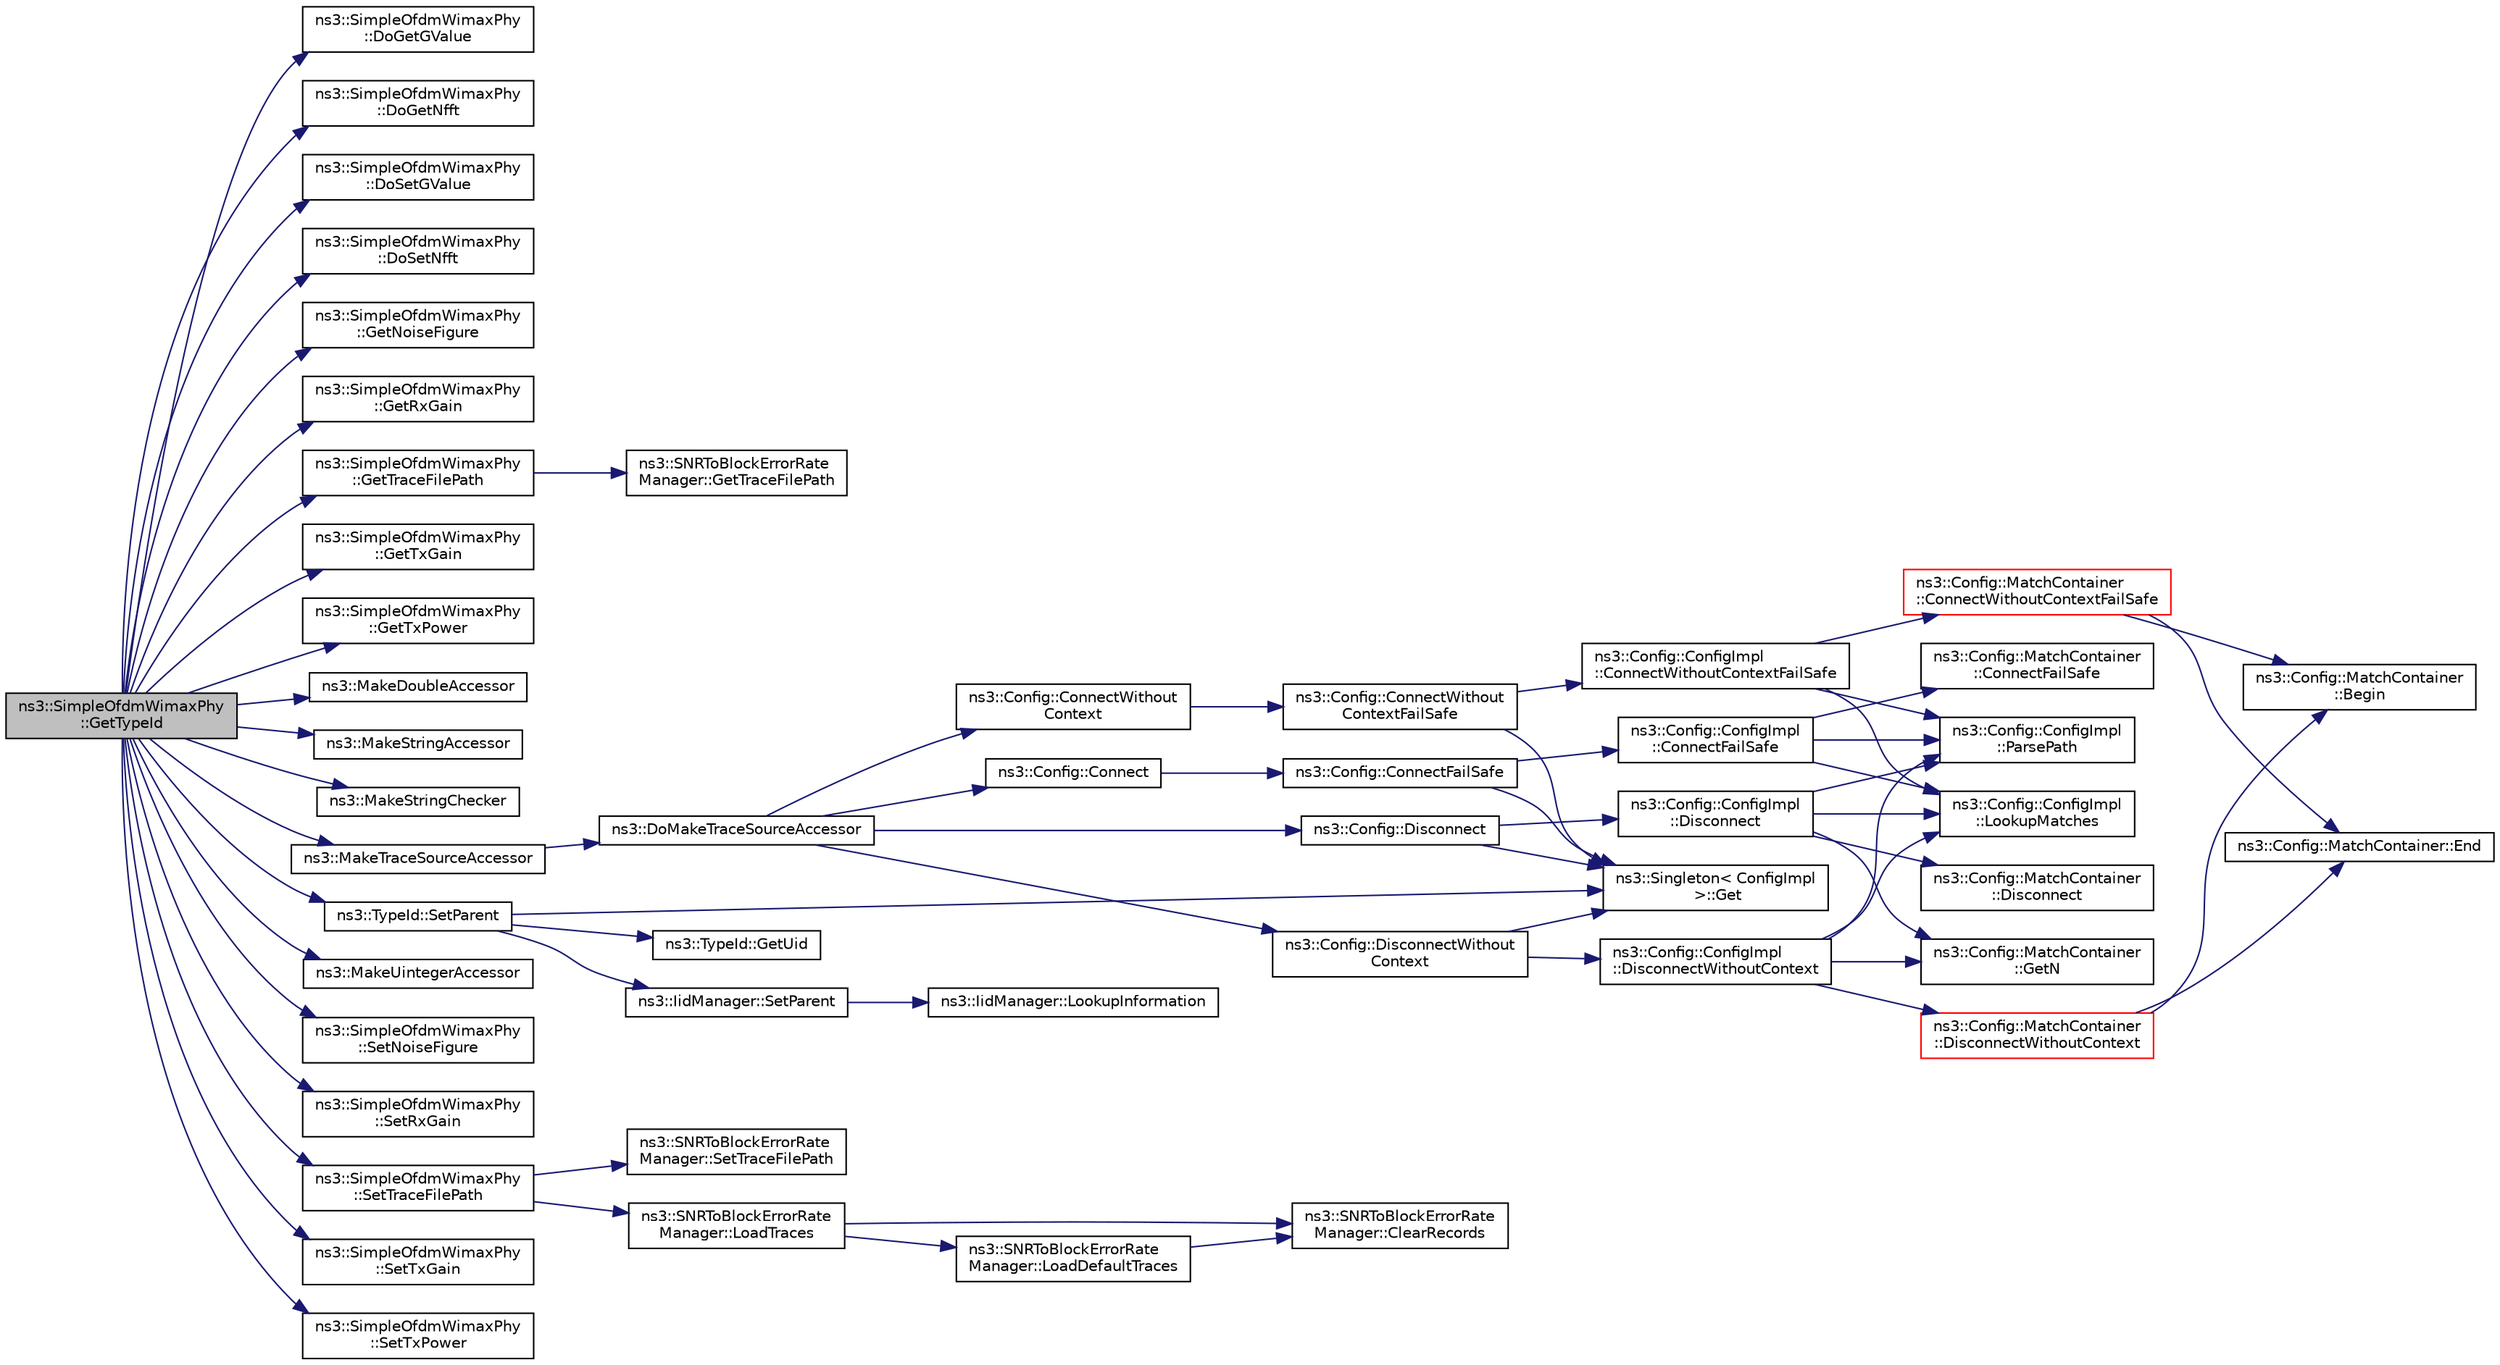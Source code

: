 digraph "ns3::SimpleOfdmWimaxPhy::GetTypeId"
{
 // LATEX_PDF_SIZE
  edge [fontname="Helvetica",fontsize="10",labelfontname="Helvetica",labelfontsize="10"];
  node [fontname="Helvetica",fontsize="10",shape=record];
  rankdir="LR";
  Node1 [label="ns3::SimpleOfdmWimaxPhy\l::GetTypeId",height=0.2,width=0.4,color="black", fillcolor="grey75", style="filled", fontcolor="black",tooltip="Get the type ID."];
  Node1 -> Node2 [color="midnightblue",fontsize="10",style="solid",fontname="Helvetica"];
  Node2 [label="ns3::SimpleOfdmWimaxPhy\l::DoGetGValue",height=0.2,width=0.4,color="black", fillcolor="white", style="filled",URL="$classns3_1_1_simple_ofdm_wimax_phy.html#a50c7ce08142e7fef8740c085c874a042",tooltip="Get G value."];
  Node1 -> Node3 [color="midnightblue",fontsize="10",style="solid",fontname="Helvetica"];
  Node3 [label="ns3::SimpleOfdmWimaxPhy\l::DoGetNfft",height=0.2,width=0.4,color="black", fillcolor="white", style="filled",URL="$classns3_1_1_simple_ofdm_wimax_phy.html#a6b8ea7e19ebe33c92b3e3c5ccd39bc9e",tooltip="Get NFFT."];
  Node1 -> Node4 [color="midnightblue",fontsize="10",style="solid",fontname="Helvetica"];
  Node4 [label="ns3::SimpleOfdmWimaxPhy\l::DoSetGValue",height=0.2,width=0.4,color="black", fillcolor="white", style="filled",URL="$classns3_1_1_simple_ofdm_wimax_phy.html#a18db48588368edf80959491e93517ecc",tooltip="Set G value."];
  Node1 -> Node5 [color="midnightblue",fontsize="10",style="solid",fontname="Helvetica"];
  Node5 [label="ns3::SimpleOfdmWimaxPhy\l::DoSetNfft",height=0.2,width=0.4,color="black", fillcolor="white", style="filled",URL="$classns3_1_1_simple_ofdm_wimax_phy.html#a51906271c767f4880fe489b6567603b5",tooltip="Set NFFT."];
  Node1 -> Node6 [color="midnightblue",fontsize="10",style="solid",fontname="Helvetica"];
  Node6 [label="ns3::SimpleOfdmWimaxPhy\l::GetNoiseFigure",height=0.2,width=0.4,color="black", fillcolor="white", style="filled",URL="$classns3_1_1_simple_ofdm_wimax_phy.html#a044814906969618b5eb56503304eb1df",tooltip=" "];
  Node1 -> Node7 [color="midnightblue",fontsize="10",style="solid",fontname="Helvetica"];
  Node7 [label="ns3::SimpleOfdmWimaxPhy\l::GetRxGain",height=0.2,width=0.4,color="black", fillcolor="white", style="filled",URL="$classns3_1_1_simple_ofdm_wimax_phy.html#af4d553a9e8f37d21e86689e1e1d229c3",tooltip="Get receive gain."];
  Node1 -> Node8 [color="midnightblue",fontsize="10",style="solid",fontname="Helvetica"];
  Node8 [label="ns3::SimpleOfdmWimaxPhy\l::GetTraceFilePath",height=0.2,width=0.4,color="black", fillcolor="white", style="filled",URL="$classns3_1_1_simple_ofdm_wimax_phy.html#a871659286ea328fd78ffccc4aaef6a5a",tooltip="Get trace file path."];
  Node8 -> Node9 [color="midnightblue",fontsize="10",style="solid",fontname="Helvetica"];
  Node9 [label="ns3::SNRToBlockErrorRate\lManager::GetTraceFilePath",height=0.2,width=0.4,color="black", fillcolor="white", style="filled",URL="$classns3_1_1_s_n_r_to_block_error_rate_manager.html#a72f2b396f2cdebc877798500bfb8c8aa",tooltip=" "];
  Node1 -> Node10 [color="midnightblue",fontsize="10",style="solid",fontname="Helvetica"];
  Node10 [label="ns3::SimpleOfdmWimaxPhy\l::GetTxGain",height=0.2,width=0.4,color="black", fillcolor="white", style="filled",URL="$classns3_1_1_simple_ofdm_wimax_phy.html#a9e8df8d1fcfcbf0d8b950242eb333b57",tooltip="Get transmit gain."];
  Node1 -> Node11 [color="midnightblue",fontsize="10",style="solid",fontname="Helvetica"];
  Node11 [label="ns3::SimpleOfdmWimaxPhy\l::GetTxPower",height=0.2,width=0.4,color="black", fillcolor="white", style="filled",URL="$classns3_1_1_simple_ofdm_wimax_phy.html#aae06bb2b484eff1f0e86dfbfe25fe711",tooltip=" "];
  Node1 -> Node12 [color="midnightblue",fontsize="10",style="solid",fontname="Helvetica"];
  Node12 [label="ns3::MakeDoubleAccessor",height=0.2,width=0.4,color="black", fillcolor="white", style="filled",URL="$group__attribute___double.html#gaef08ccdef7ff644dc39aa7b24a2f740f",tooltip="Create an AttributeAccessor for a class data member, or a lone class get functor or set method."];
  Node1 -> Node13 [color="midnightblue",fontsize="10",style="solid",fontname="Helvetica"];
  Node13 [label="ns3::MakeStringAccessor",height=0.2,width=0.4,color="black", fillcolor="white", style="filled",URL="$group__attribute___string.html#ga5a63252b0689ed04ef20af53f71d6708",tooltip="Create an AttributeAccessor for a class data member, or a lone class get functor or set method."];
  Node1 -> Node14 [color="midnightblue",fontsize="10",style="solid",fontname="Helvetica"];
  Node14 [label="ns3::MakeStringChecker",height=0.2,width=0.4,color="black", fillcolor="white", style="filled",URL="$group__attribute___string.html#gaa2202d9b9871d3ea424719b52729d377",tooltip=" "];
  Node1 -> Node15 [color="midnightblue",fontsize="10",style="solid",fontname="Helvetica"];
  Node15 [label="ns3::MakeTraceSourceAccessor",height=0.2,width=0.4,color="black", fillcolor="white", style="filled",URL="$group__tracing.html#gab21a770b9855af4e8f69f7531ea4a6b0",tooltip="Create a TraceSourceAccessor which will control access to the underlying trace source."];
  Node15 -> Node16 [color="midnightblue",fontsize="10",style="solid",fontname="Helvetica"];
  Node16 [label="ns3::DoMakeTraceSourceAccessor",height=0.2,width=0.4,color="black", fillcolor="white", style="filled",URL="$group__tracing.html#ga58e9c4db480094cef0bb8d87118146e5",tooltip="MakeTraceSourceAccessor() implementation."];
  Node16 -> Node17 [color="midnightblue",fontsize="10",style="solid",fontname="Helvetica"];
  Node17 [label="ns3::Config::Connect",height=0.2,width=0.4,color="black", fillcolor="white", style="filled",URL="$group__config.html#ga4014f151241cd0939b6cb64409605736",tooltip=" "];
  Node17 -> Node18 [color="midnightblue",fontsize="10",style="solid",fontname="Helvetica"];
  Node18 [label="ns3::Config::ConnectFailSafe",height=0.2,width=0.4,color="black", fillcolor="white", style="filled",URL="$namespacens3_1_1_config.html#aad60d6903a15881b81e982ad5312114a",tooltip="This function will attempt to find all trace sources which match the input path and will then connect..."];
  Node18 -> Node19 [color="midnightblue",fontsize="10",style="solid",fontname="Helvetica"];
  Node19 [label="ns3::Config::ConfigImpl\l::ConnectFailSafe",height=0.2,width=0.4,color="black", fillcolor="white", style="filled",URL="$classns3_1_1_config_1_1_config_impl.html#a5761c70117341e4ea296917bc095e6c0",tooltip="This function will attempt to find all trace sources which match the input path and will then connect..."];
  Node19 -> Node20 [color="midnightblue",fontsize="10",style="solid",fontname="Helvetica"];
  Node20 [label="ns3::Config::MatchContainer\l::ConnectFailSafe",height=0.2,width=0.4,color="black", fillcolor="white", style="filled",URL="$classns3_1_1_config_1_1_match_container.html#a8f3c268d2e6a9daec975497d200ec324",tooltip="Connect the specified sink to all the objects stored in this container."];
  Node19 -> Node21 [color="midnightblue",fontsize="10",style="solid",fontname="Helvetica"];
  Node21 [label="ns3::Config::ConfigImpl\l::LookupMatches",height=0.2,width=0.4,color="black", fillcolor="white", style="filled",URL="$classns3_1_1_config_1_1_config_impl.html#aef8d461e235704cdeb8a85581ba249fb",tooltip=" "];
  Node19 -> Node22 [color="midnightblue",fontsize="10",style="solid",fontname="Helvetica"];
  Node22 [label="ns3::Config::ConfigImpl\l::ParsePath",height=0.2,width=0.4,color="black", fillcolor="white", style="filled",URL="$classns3_1_1_config_1_1_config_impl.html#ab482a563857309e0e70beba3af32be71",tooltip="Break a Config path into the leading path and the last leaf token."];
  Node18 -> Node23 [color="midnightblue",fontsize="10",style="solid",fontname="Helvetica"];
  Node23 [label="ns3::Singleton\< ConfigImpl\l \>::Get",height=0.2,width=0.4,color="black", fillcolor="white", style="filled",URL="$classns3_1_1_singleton.html#a80a2cd3c25a27ea72add7a9f7a141ffa",tooltip="Get a pointer to the singleton instance."];
  Node16 -> Node24 [color="midnightblue",fontsize="10",style="solid",fontname="Helvetica"];
  Node24 [label="ns3::Config::ConnectWithout\lContext",height=0.2,width=0.4,color="black", fillcolor="white", style="filled",URL="$group__config.html#gaa2f896aa7021f95fffabc80b2ec22e08",tooltip=" "];
  Node24 -> Node25 [color="midnightblue",fontsize="10",style="solid",fontname="Helvetica"];
  Node25 [label="ns3::Config::ConnectWithout\lContextFailSafe",height=0.2,width=0.4,color="black", fillcolor="white", style="filled",URL="$namespacens3_1_1_config.html#afe7da9182a8f57ffe79c2bd0e434af50",tooltip="This function will attempt to find all trace sources which match the input path and will then connect..."];
  Node25 -> Node26 [color="midnightblue",fontsize="10",style="solid",fontname="Helvetica"];
  Node26 [label="ns3::Config::ConfigImpl\l::ConnectWithoutContextFailSafe",height=0.2,width=0.4,color="black", fillcolor="white", style="filled",URL="$classns3_1_1_config_1_1_config_impl.html#ad1c0e6cee4c741cec307733401016046",tooltip="This function will attempt to find all trace sources which match the input path and will then connect..."];
  Node26 -> Node27 [color="midnightblue",fontsize="10",style="solid",fontname="Helvetica"];
  Node27 [label="ns3::Config::MatchContainer\l::ConnectWithoutContextFailSafe",height=0.2,width=0.4,color="red", fillcolor="white", style="filled",URL="$classns3_1_1_config_1_1_match_container.html#aa6369ee36c377bef74655264ff2cde3a",tooltip="Connect the specified sink to all the objects stored in this container."];
  Node27 -> Node28 [color="midnightblue",fontsize="10",style="solid",fontname="Helvetica"];
  Node28 [label="ns3::Config::MatchContainer\l::Begin",height=0.2,width=0.4,color="black", fillcolor="white", style="filled",URL="$classns3_1_1_config_1_1_match_container.html#afdad67605b13bdcf5a45a512563d1b6c",tooltip=" "];
  Node27 -> Node29 [color="midnightblue",fontsize="10",style="solid",fontname="Helvetica"];
  Node29 [label="ns3::Config::MatchContainer::End",height=0.2,width=0.4,color="black", fillcolor="white", style="filled",URL="$classns3_1_1_config_1_1_match_container.html#a6b65ea9c9c12467bf68edd5bcfe42a6d",tooltip=" "];
  Node26 -> Node21 [color="midnightblue",fontsize="10",style="solid",fontname="Helvetica"];
  Node26 -> Node22 [color="midnightblue",fontsize="10",style="solid",fontname="Helvetica"];
  Node25 -> Node23 [color="midnightblue",fontsize="10",style="solid",fontname="Helvetica"];
  Node16 -> Node33 [color="midnightblue",fontsize="10",style="solid",fontname="Helvetica"];
  Node33 [label="ns3::Config::Disconnect",height=0.2,width=0.4,color="black", fillcolor="white", style="filled",URL="$group__config.html#ga33e975bd2ed84e3353b2a3356d90fc1d",tooltip=" "];
  Node33 -> Node34 [color="midnightblue",fontsize="10",style="solid",fontname="Helvetica"];
  Node34 [label="ns3::Config::ConfigImpl\l::Disconnect",height=0.2,width=0.4,color="black", fillcolor="white", style="filled",URL="$classns3_1_1_config_1_1_config_impl.html#abd6c7a990f229c871f8ea486d7175ead",tooltip=" "];
  Node34 -> Node35 [color="midnightblue",fontsize="10",style="solid",fontname="Helvetica"];
  Node35 [label="ns3::Config::MatchContainer\l::Disconnect",height=0.2,width=0.4,color="black", fillcolor="white", style="filled",URL="$classns3_1_1_config_1_1_match_container.html#a578a5f5f24f309ae52c44643b99943c6",tooltip=" "];
  Node34 -> Node36 [color="midnightblue",fontsize="10",style="solid",fontname="Helvetica"];
  Node36 [label="ns3::Config::MatchContainer\l::GetN",height=0.2,width=0.4,color="black", fillcolor="white", style="filled",URL="$classns3_1_1_config_1_1_match_container.html#a9e7455e824d416a6658b429165481d5f",tooltip=" "];
  Node34 -> Node21 [color="midnightblue",fontsize="10",style="solid",fontname="Helvetica"];
  Node34 -> Node22 [color="midnightblue",fontsize="10",style="solid",fontname="Helvetica"];
  Node33 -> Node23 [color="midnightblue",fontsize="10",style="solid",fontname="Helvetica"];
  Node16 -> Node37 [color="midnightblue",fontsize="10",style="solid",fontname="Helvetica"];
  Node37 [label="ns3::Config::DisconnectWithout\lContext",height=0.2,width=0.4,color="black", fillcolor="white", style="filled",URL="$group__config.html#ga9979e293cae542020fada4824d0b3702",tooltip=" "];
  Node37 -> Node38 [color="midnightblue",fontsize="10",style="solid",fontname="Helvetica"];
  Node38 [label="ns3::Config::ConfigImpl\l::DisconnectWithoutContext",height=0.2,width=0.4,color="black", fillcolor="white", style="filled",URL="$classns3_1_1_config_1_1_config_impl.html#a025bd78733149bce2e9f41ddcf9afe36",tooltip=" "];
  Node38 -> Node39 [color="midnightblue",fontsize="10",style="solid",fontname="Helvetica"];
  Node39 [label="ns3::Config::MatchContainer\l::DisconnectWithoutContext",height=0.2,width=0.4,color="red", fillcolor="white", style="filled",URL="$classns3_1_1_config_1_1_match_container.html#a3fd31a2eda5b3ae7fc88fcad86a4de06",tooltip=" "];
  Node39 -> Node28 [color="midnightblue",fontsize="10",style="solid",fontname="Helvetica"];
  Node39 -> Node29 [color="midnightblue",fontsize="10",style="solid",fontname="Helvetica"];
  Node38 -> Node36 [color="midnightblue",fontsize="10",style="solid",fontname="Helvetica"];
  Node38 -> Node21 [color="midnightblue",fontsize="10",style="solid",fontname="Helvetica"];
  Node38 -> Node22 [color="midnightblue",fontsize="10",style="solid",fontname="Helvetica"];
  Node37 -> Node23 [color="midnightblue",fontsize="10",style="solid",fontname="Helvetica"];
  Node1 -> Node41 [color="midnightblue",fontsize="10",style="solid",fontname="Helvetica"];
  Node41 [label="ns3::MakeUintegerAccessor",height=0.2,width=0.4,color="black", fillcolor="white", style="filled",URL="$group__attribute___uinteger.html#gab877334ef73a924b42b65179d87d7244",tooltip="Create an AttributeAccessor for a class data member, or a lone class get functor or set method."];
  Node1 -> Node42 [color="midnightblue",fontsize="10",style="solid",fontname="Helvetica"];
  Node42 [label="ns3::SimpleOfdmWimaxPhy\l::SetNoiseFigure",height=0.2,width=0.4,color="black", fillcolor="white", style="filled",URL="$classns3_1_1_simple_ofdm_wimax_phy.html#a426cbb568da87f5fa7f65551df9da56c",tooltip="set the noise figure of the device"];
  Node1 -> Node43 [color="midnightblue",fontsize="10",style="solid",fontname="Helvetica"];
  Node43 [label="ns3::TypeId::SetParent",height=0.2,width=0.4,color="black", fillcolor="white", style="filled",URL="$classns3_1_1_type_id.html#abaaca67ab7d2471067e7c275df0f7309",tooltip="Set the parent TypeId."];
  Node43 -> Node23 [color="midnightblue",fontsize="10",style="solid",fontname="Helvetica"];
  Node43 -> Node44 [color="midnightblue",fontsize="10",style="solid",fontname="Helvetica"];
  Node44 [label="ns3::TypeId::GetUid",height=0.2,width=0.4,color="black", fillcolor="white", style="filled",URL="$classns3_1_1_type_id.html#a429535085325d6f926724771446d9047",tooltip="Get the internal id of this TypeId."];
  Node43 -> Node45 [color="midnightblue",fontsize="10",style="solid",fontname="Helvetica"];
  Node45 [label="ns3::IidManager::SetParent",height=0.2,width=0.4,color="black", fillcolor="white", style="filled",URL="$classns3_1_1_iid_manager.html#a4042931260554c907699367b6811426f",tooltip="Set the parent of a type id."];
  Node45 -> Node46 [color="midnightblue",fontsize="10",style="solid",fontname="Helvetica"];
  Node46 [label="ns3::IidManager::LookupInformation",height=0.2,width=0.4,color="black", fillcolor="white", style="filled",URL="$classns3_1_1_iid_manager.html#a84af06b798b21fa700469a3ac5f65f3f",tooltip="Retrieve the information record for a type."];
  Node1 -> Node47 [color="midnightblue",fontsize="10",style="solid",fontname="Helvetica"];
  Node47 [label="ns3::SimpleOfdmWimaxPhy\l::SetRxGain",height=0.2,width=0.4,color="black", fillcolor="white", style="filled",URL="$classns3_1_1_simple_ofdm_wimax_phy.html#a4707f9c2c7d2729f80db05db589efc81",tooltip="Set receive gsain."];
  Node1 -> Node48 [color="midnightblue",fontsize="10",style="solid",fontname="Helvetica"];
  Node48 [label="ns3::SimpleOfdmWimaxPhy\l::SetTraceFilePath",height=0.2,width=0.4,color="black", fillcolor="white", style="filled",URL="$classns3_1_1_simple_ofdm_wimax_phy.html#a3f90e6261b5238201701a7275300b008",tooltip="Set trace file path."];
  Node48 -> Node49 [color="midnightblue",fontsize="10",style="solid",fontname="Helvetica"];
  Node49 [label="ns3::SNRToBlockErrorRate\lManager::LoadTraces",height=0.2,width=0.4,color="black", fillcolor="white", style="filled",URL="$classns3_1_1_s_n_r_to_block_error_rate_manager.html#af5a203f2ae5dd3477ec616b6d0337f62",tooltip="Loads the traces form the repository specified in the constructor or set by SetTraceFilePath function..."];
  Node49 -> Node50 [color="midnightblue",fontsize="10",style="solid",fontname="Helvetica"];
  Node50 [label="ns3::SNRToBlockErrorRate\lManager::ClearRecords",height=0.2,width=0.4,color="black", fillcolor="white", style="filled",URL="$classns3_1_1_s_n_r_to_block_error_rate_manager.html#a164e69eaafc229e1f98a80175481e101",tooltip="Clear records function."];
  Node49 -> Node51 [color="midnightblue",fontsize="10",style="solid",fontname="Helvetica"];
  Node51 [label="ns3::SNRToBlockErrorRate\lManager::LoadDefaultTraces",height=0.2,width=0.4,color="black", fillcolor="white", style="filled",URL="$classns3_1_1_s_n_r_to_block_error_rate_manager.html#a50f8ba371742a7d083b1092ea85b51c1",tooltip="Loads the default traces from default-traces.h file."];
  Node51 -> Node50 [color="midnightblue",fontsize="10",style="solid",fontname="Helvetica"];
  Node48 -> Node52 [color="midnightblue",fontsize="10",style="solid",fontname="Helvetica"];
  Node52 [label="ns3::SNRToBlockErrorRate\lManager::SetTraceFilePath",height=0.2,width=0.4,color="black", fillcolor="white", style="filled",URL="$classns3_1_1_s_n_r_to_block_error_rate_manager.html#ad7896854e5c122930da728e99f13a6a2",tooltip="Set the path of the repository containing the traces."];
  Node1 -> Node53 [color="midnightblue",fontsize="10",style="solid",fontname="Helvetica"];
  Node53 [label="ns3::SimpleOfdmWimaxPhy\l::SetTxGain",height=0.2,width=0.4,color="black", fillcolor="white", style="filled",URL="$classns3_1_1_simple_ofdm_wimax_phy.html#ab5c2e7555bec65deffc695c90b2ce69b",tooltip="Set transmit gain."];
  Node1 -> Node54 [color="midnightblue",fontsize="10",style="solid",fontname="Helvetica"];
  Node54 [label="ns3::SimpleOfdmWimaxPhy\l::SetTxPower",height=0.2,width=0.4,color="black", fillcolor="white", style="filled",URL="$classns3_1_1_simple_ofdm_wimax_phy.html#a7bfbb97865ba8c807191e3650b06f244",tooltip="set the transmission power"];
}
